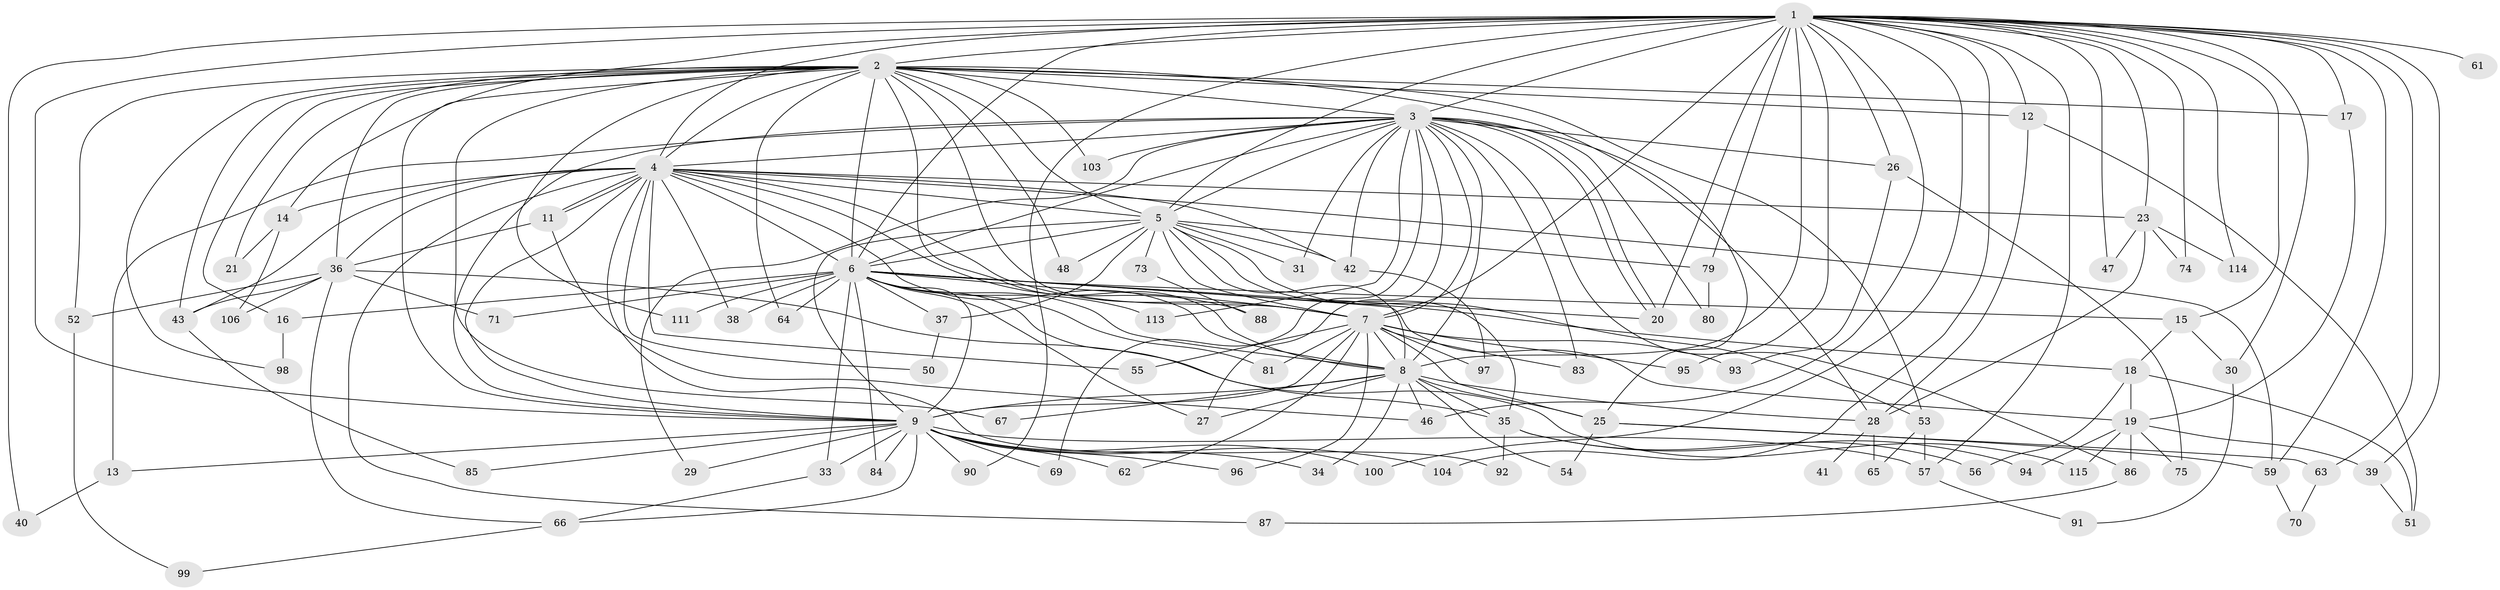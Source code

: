 // original degree distribution, {20: 0.008695652173913044, 24: 0.02608695652173913, 25: 0.008695652173913044, 15: 0.008695652173913044, 26: 0.008695652173913044, 17: 0.008695652173913044, 18: 0.008695652173913044, 23: 0.008695652173913044, 4: 0.13043478260869565, 3: 0.12173913043478261, 5: 0.034782608695652174, 6: 0.043478260869565216, 2: 0.5739130434782609, 10: 0.008695652173913044}
// Generated by graph-tools (version 1.1) at 2025/41/03/06/25 10:41:42]
// undirected, 91 vertices, 213 edges
graph export_dot {
graph [start="1"]
  node [color=gray90,style=filled];
  1 [super="+10"];
  2 [super="+105"];
  3 [super="+109"];
  4 [super="+60"];
  5 [super="+24"];
  6 [super="+44"];
  7 [super="+22"];
  8 [super="+78"];
  9 [super="+108"];
  11 [super="+77"];
  12 [super="+76"];
  13;
  14 [super="+72"];
  15;
  16 [super="+45"];
  17;
  18;
  19 [super="+58"];
  20 [super="+110"];
  21;
  23;
  25 [super="+102"];
  26;
  27;
  28 [super="+32"];
  29;
  30;
  31;
  33;
  34;
  35 [super="+49"];
  36 [super="+68"];
  37;
  38;
  39;
  40;
  41;
  42 [super="+101"];
  43;
  46;
  47;
  48;
  50;
  51 [super="+82"];
  52;
  53;
  54;
  55;
  56;
  57 [super="+107"];
  59 [super="+89"];
  61;
  62;
  63;
  64;
  65;
  66 [super="+112"];
  67;
  69;
  70;
  71;
  73;
  74;
  75;
  79;
  80;
  81;
  83;
  84;
  85;
  86;
  87;
  88;
  90;
  91;
  92;
  93;
  94;
  95;
  96;
  97;
  98;
  99;
  100;
  103;
  104;
  106;
  111;
  113;
  114;
  115;
  1 -- 2 [weight=2];
  1 -- 3 [weight=2];
  1 -- 4 [weight=2];
  1 -- 5 [weight=2];
  1 -- 6 [weight=2];
  1 -- 7 [weight=2];
  1 -- 8 [weight=2];
  1 -- 9 [weight=2];
  1 -- 12;
  1 -- 14 [weight=2];
  1 -- 39;
  1 -- 40;
  1 -- 46;
  1 -- 63;
  1 -- 79;
  1 -- 95;
  1 -- 100;
  1 -- 114;
  1 -- 74;
  1 -- 15;
  1 -- 17;
  1 -- 23;
  1 -- 90;
  1 -- 26;
  1 -- 30;
  1 -- 104;
  1 -- 47;
  1 -- 57;
  1 -- 59;
  1 -- 61;
  1 -- 20;
  2 -- 3;
  2 -- 4;
  2 -- 5;
  2 -- 6;
  2 -- 7;
  2 -- 8;
  2 -- 9;
  2 -- 12;
  2 -- 16;
  2 -- 17;
  2 -- 21;
  2 -- 48;
  2 -- 52;
  2 -- 53;
  2 -- 64;
  2 -- 67;
  2 -- 98;
  2 -- 103;
  2 -- 111;
  2 -- 28;
  2 -- 43;
  2 -- 36;
  3 -- 4;
  3 -- 5;
  3 -- 6 [weight=2];
  3 -- 7;
  3 -- 8;
  3 -- 9;
  3 -- 13;
  3 -- 20;
  3 -- 20;
  3 -- 26;
  3 -- 27;
  3 -- 29;
  3 -- 31;
  3 -- 69;
  3 -- 80;
  3 -- 83;
  3 -- 86;
  3 -- 103;
  3 -- 113;
  3 -- 25;
  3 -- 42;
  4 -- 5;
  4 -- 6;
  4 -- 7;
  4 -- 8;
  4 -- 9;
  4 -- 11;
  4 -- 11;
  4 -- 23;
  4 -- 36 [weight=2];
  4 -- 38;
  4 -- 42;
  4 -- 43;
  4 -- 50;
  4 -- 55;
  4 -- 87;
  4 -- 88;
  4 -- 92;
  4 -- 14;
  4 -- 59;
  5 -- 6 [weight=2];
  5 -- 7;
  5 -- 8;
  5 -- 9;
  5 -- 37;
  5 -- 42;
  5 -- 53;
  5 -- 73 [weight=2];
  5 -- 35;
  5 -- 48;
  5 -- 31;
  5 -- 79;
  6 -- 7 [weight=2];
  6 -- 8;
  6 -- 9;
  6 -- 15;
  6 -- 16;
  6 -- 18;
  6 -- 27;
  6 -- 33;
  6 -- 35;
  6 -- 37;
  6 -- 38;
  6 -- 64;
  6 -- 71;
  6 -- 84;
  6 -- 111;
  6 -- 81;
  6 -- 20;
  6 -- 113;
  6 -- 19;
  7 -- 8;
  7 -- 9;
  7 -- 25;
  7 -- 55;
  7 -- 62;
  7 -- 81;
  7 -- 93;
  7 -- 95;
  7 -- 97;
  7 -- 96;
  7 -- 83;
  8 -- 9 [weight=2];
  8 -- 25;
  8 -- 28;
  8 -- 34;
  8 -- 35;
  8 -- 46;
  8 -- 54;
  8 -- 67;
  8 -- 27;
  9 -- 13;
  9 -- 29;
  9 -- 33;
  9 -- 34;
  9 -- 57;
  9 -- 62;
  9 -- 66;
  9 -- 69;
  9 -- 84;
  9 -- 85;
  9 -- 90;
  9 -- 96;
  9 -- 100;
  9 -- 104;
  11 -- 36;
  11 -- 46;
  12 -- 51;
  12 -- 28;
  13 -- 40;
  14 -- 21;
  14 -- 106;
  15 -- 18;
  15 -- 30;
  16 -- 98;
  17 -- 19;
  18 -- 19;
  18 -- 51;
  18 -- 56;
  19 -- 39;
  19 -- 86;
  19 -- 94;
  19 -- 115;
  19 -- 75;
  23 -- 28;
  23 -- 47;
  23 -- 74;
  23 -- 114;
  25 -- 54;
  25 -- 59;
  25 -- 63;
  26 -- 75;
  26 -- 93;
  28 -- 65;
  28 -- 41;
  30 -- 91;
  33 -- 66;
  35 -- 56;
  35 -- 92;
  35 -- 94;
  36 -- 43;
  36 -- 52;
  36 -- 66;
  36 -- 71;
  36 -- 106;
  36 -- 115;
  37 -- 50;
  39 -- 51;
  42 -- 97;
  43 -- 85;
  52 -- 99;
  53 -- 65;
  53 -- 57;
  57 -- 91;
  59 -- 70;
  63 -- 70;
  66 -- 99;
  73 -- 88;
  79 -- 80;
  86 -- 87;
}
